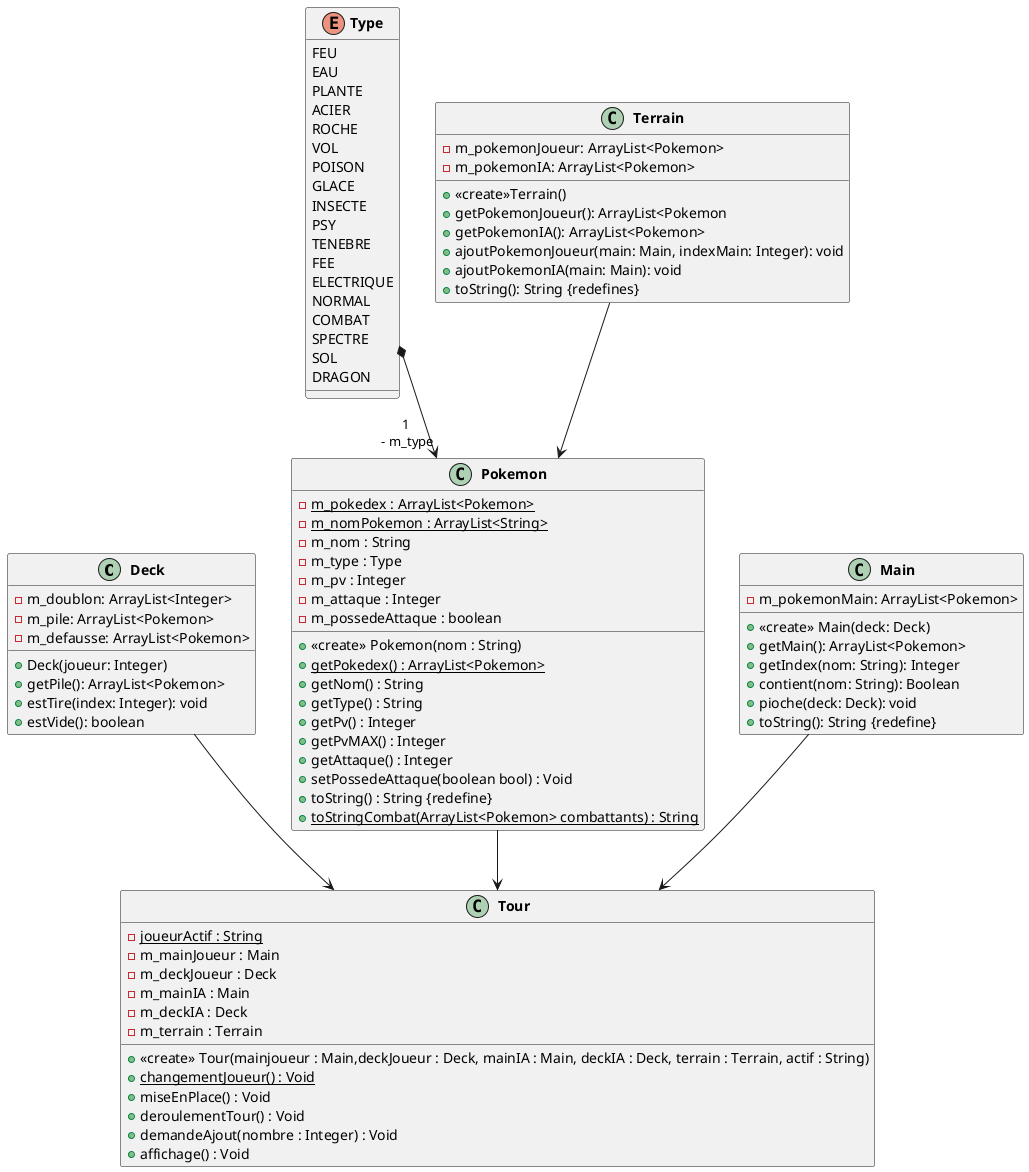@startuml
'https://plantuml.com/class-diagram
'skinparam classAttributeIconSize 0
skinparam classFontStyle Bold
'skinparam style strictuml

class Deck
{
    - m_doublon: ArrayList<Integer>
    - m_pile: ArrayList<Pokemon>
    - m_defausse: ArrayList<Pokemon>

    + Deck(joueur: Integer)
    + getPile(): ArrayList<Pokemon>
    + estTire(index: Integer): void
    + estVide(): boolean
}

class Pokemon
{
    -{static} m_pokedex : ArrayList<Pokemon>
    -{static} m_nomPokemon : ArrayList<String>
    -m_nom : String
    -m_type : Type
    -m_pv : Integer
    -m_attaque : Integer
    -m_possedeAttaque : boolean

    +<<create>> Pokemon(nom : String)
    + {static} getPokedex() : ArrayList<Pokemon>
    + getNom() : String
    + getType() : String
    + getPv() : Integer
    + getPvMAX() : Integer
    + getAttaque() : Integer
    + setPossedeAttaque(boolean bool) : Void
    + toString() : String {redefine}
    + {static} toStringCombat(ArrayList<Pokemon> combattants) : String
}

enum Type {
    FEU
    EAU
    PLANTE
    ACIER
    ROCHE
    VOL
    POISON
    GLACE
    INSECTE
    PSY
    TENEBRE
    FEE
    ELECTRIQUE
    NORMAL
    COMBAT
    SPECTRE
    SOL
    DRAGON
}

class Main
{
    - m_pokemonMain: ArrayList<Pokemon>

    + <<create>> Main(deck: Deck)
    + getMain(): ArrayList<Pokemon>
    + getIndex(nom: String): Integer
    + contient(nom: String): Boolean
    + pioche(deck: Deck): void
    + toString(): String {redefine}
}

class Tour{
    - {static} joueurActif : String
    - m_mainJoueur : Main
    - m_deckJoueur : Deck
    - m_mainIA : Main
    - m_deckIA : Deck
    - m_terrain : Terrain

    + <<create>> Tour(mainjoueur : Main,deckJoueur : Deck, mainIA : Main, deckIA : Deck, terrain : Terrain, actif : String)
    + {static} changementJoueur() : Void
    + miseEnPlace() : Void
    + deroulementTour() : Void
    + demandeAjout(nombre : Integer) : Void
    + affichage() : Void
}

class Terrain{
    - m_pokemonJoueur: ArrayList<Pokemon>
    - m_pokemonIA: ArrayList<Pokemon>

    + <<create>>Terrain()
    + getPokemonJoueur(): ArrayList<Pokemon
    + getPokemonIA(): ArrayList<Pokemon>
    + ajoutPokemonJoueur(main: Main, indexMain: Integer): void
    + ajoutPokemonIA(main: Main): void
    + toString(): String {redefines}
}

Main --> Tour
Deck --> Tour
Terrain --> Pokemon
Pokemon --> Tour
 Type *--> "1\n - m_type" Pokemon
@enduml